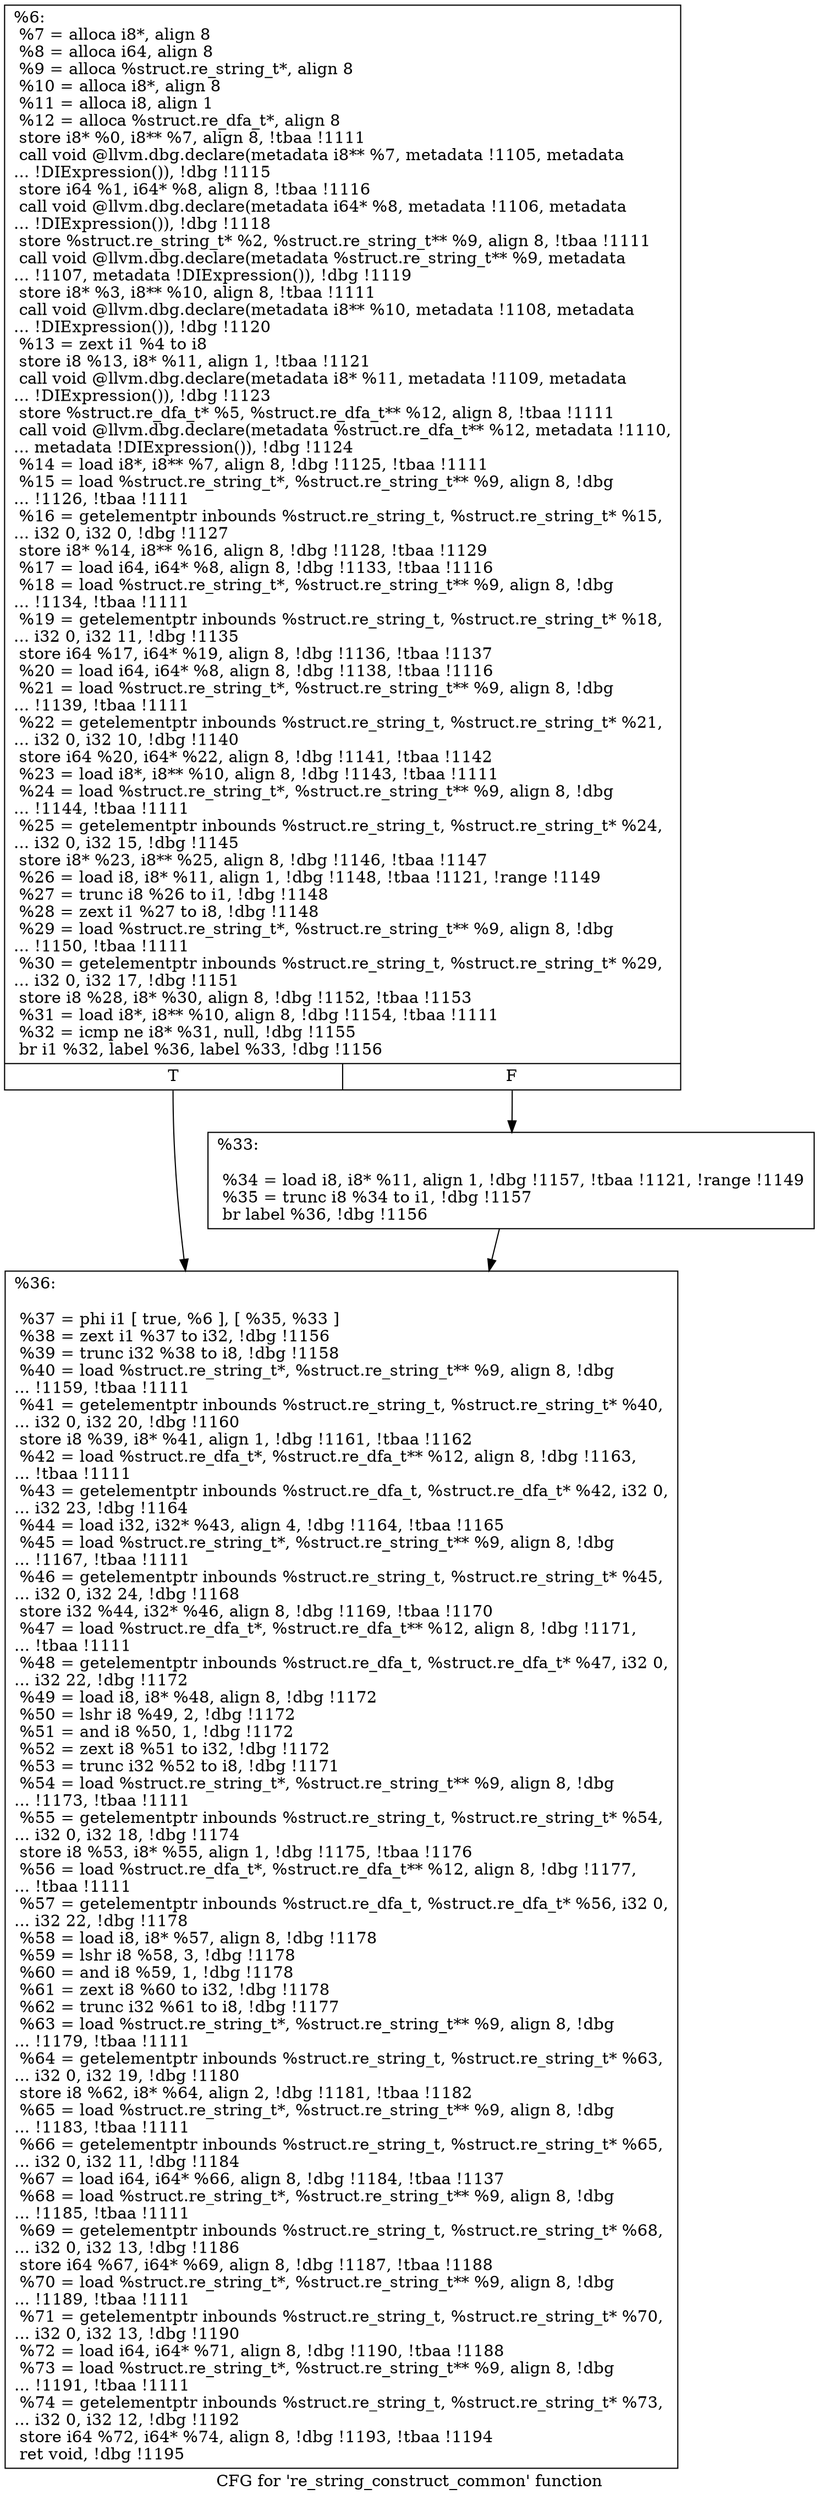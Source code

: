 digraph "CFG for 're_string_construct_common' function" {
	label="CFG for 're_string_construct_common' function";

	Node0xce2300 [shape=record,label="{%6:\l  %7 = alloca i8*, align 8\l  %8 = alloca i64, align 8\l  %9 = alloca %struct.re_string_t*, align 8\l  %10 = alloca i8*, align 8\l  %11 = alloca i8, align 1\l  %12 = alloca %struct.re_dfa_t*, align 8\l  store i8* %0, i8** %7, align 8, !tbaa !1111\l  call void @llvm.dbg.declare(metadata i8** %7, metadata !1105, metadata\l... !DIExpression()), !dbg !1115\l  store i64 %1, i64* %8, align 8, !tbaa !1116\l  call void @llvm.dbg.declare(metadata i64* %8, metadata !1106, metadata\l... !DIExpression()), !dbg !1118\l  store %struct.re_string_t* %2, %struct.re_string_t** %9, align 8, !tbaa !1111\l  call void @llvm.dbg.declare(metadata %struct.re_string_t** %9, metadata\l... !1107, metadata !DIExpression()), !dbg !1119\l  store i8* %3, i8** %10, align 8, !tbaa !1111\l  call void @llvm.dbg.declare(metadata i8** %10, metadata !1108, metadata\l... !DIExpression()), !dbg !1120\l  %13 = zext i1 %4 to i8\l  store i8 %13, i8* %11, align 1, !tbaa !1121\l  call void @llvm.dbg.declare(metadata i8* %11, metadata !1109, metadata\l... !DIExpression()), !dbg !1123\l  store %struct.re_dfa_t* %5, %struct.re_dfa_t** %12, align 8, !tbaa !1111\l  call void @llvm.dbg.declare(metadata %struct.re_dfa_t** %12, metadata !1110,\l... metadata !DIExpression()), !dbg !1124\l  %14 = load i8*, i8** %7, align 8, !dbg !1125, !tbaa !1111\l  %15 = load %struct.re_string_t*, %struct.re_string_t** %9, align 8, !dbg\l... !1126, !tbaa !1111\l  %16 = getelementptr inbounds %struct.re_string_t, %struct.re_string_t* %15,\l... i32 0, i32 0, !dbg !1127\l  store i8* %14, i8** %16, align 8, !dbg !1128, !tbaa !1129\l  %17 = load i64, i64* %8, align 8, !dbg !1133, !tbaa !1116\l  %18 = load %struct.re_string_t*, %struct.re_string_t** %9, align 8, !dbg\l... !1134, !tbaa !1111\l  %19 = getelementptr inbounds %struct.re_string_t, %struct.re_string_t* %18,\l... i32 0, i32 11, !dbg !1135\l  store i64 %17, i64* %19, align 8, !dbg !1136, !tbaa !1137\l  %20 = load i64, i64* %8, align 8, !dbg !1138, !tbaa !1116\l  %21 = load %struct.re_string_t*, %struct.re_string_t** %9, align 8, !dbg\l... !1139, !tbaa !1111\l  %22 = getelementptr inbounds %struct.re_string_t, %struct.re_string_t* %21,\l... i32 0, i32 10, !dbg !1140\l  store i64 %20, i64* %22, align 8, !dbg !1141, !tbaa !1142\l  %23 = load i8*, i8** %10, align 8, !dbg !1143, !tbaa !1111\l  %24 = load %struct.re_string_t*, %struct.re_string_t** %9, align 8, !dbg\l... !1144, !tbaa !1111\l  %25 = getelementptr inbounds %struct.re_string_t, %struct.re_string_t* %24,\l... i32 0, i32 15, !dbg !1145\l  store i8* %23, i8** %25, align 8, !dbg !1146, !tbaa !1147\l  %26 = load i8, i8* %11, align 1, !dbg !1148, !tbaa !1121, !range !1149\l  %27 = trunc i8 %26 to i1, !dbg !1148\l  %28 = zext i1 %27 to i8, !dbg !1148\l  %29 = load %struct.re_string_t*, %struct.re_string_t** %9, align 8, !dbg\l... !1150, !tbaa !1111\l  %30 = getelementptr inbounds %struct.re_string_t, %struct.re_string_t* %29,\l... i32 0, i32 17, !dbg !1151\l  store i8 %28, i8* %30, align 8, !dbg !1152, !tbaa !1153\l  %31 = load i8*, i8** %10, align 8, !dbg !1154, !tbaa !1111\l  %32 = icmp ne i8* %31, null, !dbg !1155\l  br i1 %32, label %36, label %33, !dbg !1156\l|{<s0>T|<s1>F}}"];
	Node0xce2300:s0 -> Node0xce7d10;
	Node0xce2300:s1 -> Node0xce7cc0;
	Node0xce7cc0 [shape=record,label="{%33:\l\l  %34 = load i8, i8* %11, align 1, !dbg !1157, !tbaa !1121, !range !1149\l  %35 = trunc i8 %34 to i1, !dbg !1157\l  br label %36, !dbg !1156\l}"];
	Node0xce7cc0 -> Node0xce7d10;
	Node0xce7d10 [shape=record,label="{%36:\l\l  %37 = phi i1 [ true, %6 ], [ %35, %33 ]\l  %38 = zext i1 %37 to i32, !dbg !1156\l  %39 = trunc i32 %38 to i8, !dbg !1158\l  %40 = load %struct.re_string_t*, %struct.re_string_t** %9, align 8, !dbg\l... !1159, !tbaa !1111\l  %41 = getelementptr inbounds %struct.re_string_t, %struct.re_string_t* %40,\l... i32 0, i32 20, !dbg !1160\l  store i8 %39, i8* %41, align 1, !dbg !1161, !tbaa !1162\l  %42 = load %struct.re_dfa_t*, %struct.re_dfa_t** %12, align 8, !dbg !1163,\l... !tbaa !1111\l  %43 = getelementptr inbounds %struct.re_dfa_t, %struct.re_dfa_t* %42, i32 0,\l... i32 23, !dbg !1164\l  %44 = load i32, i32* %43, align 4, !dbg !1164, !tbaa !1165\l  %45 = load %struct.re_string_t*, %struct.re_string_t** %9, align 8, !dbg\l... !1167, !tbaa !1111\l  %46 = getelementptr inbounds %struct.re_string_t, %struct.re_string_t* %45,\l... i32 0, i32 24, !dbg !1168\l  store i32 %44, i32* %46, align 8, !dbg !1169, !tbaa !1170\l  %47 = load %struct.re_dfa_t*, %struct.re_dfa_t** %12, align 8, !dbg !1171,\l... !tbaa !1111\l  %48 = getelementptr inbounds %struct.re_dfa_t, %struct.re_dfa_t* %47, i32 0,\l... i32 22, !dbg !1172\l  %49 = load i8, i8* %48, align 8, !dbg !1172\l  %50 = lshr i8 %49, 2, !dbg !1172\l  %51 = and i8 %50, 1, !dbg !1172\l  %52 = zext i8 %51 to i32, !dbg !1172\l  %53 = trunc i32 %52 to i8, !dbg !1171\l  %54 = load %struct.re_string_t*, %struct.re_string_t** %9, align 8, !dbg\l... !1173, !tbaa !1111\l  %55 = getelementptr inbounds %struct.re_string_t, %struct.re_string_t* %54,\l... i32 0, i32 18, !dbg !1174\l  store i8 %53, i8* %55, align 1, !dbg !1175, !tbaa !1176\l  %56 = load %struct.re_dfa_t*, %struct.re_dfa_t** %12, align 8, !dbg !1177,\l... !tbaa !1111\l  %57 = getelementptr inbounds %struct.re_dfa_t, %struct.re_dfa_t* %56, i32 0,\l... i32 22, !dbg !1178\l  %58 = load i8, i8* %57, align 8, !dbg !1178\l  %59 = lshr i8 %58, 3, !dbg !1178\l  %60 = and i8 %59, 1, !dbg !1178\l  %61 = zext i8 %60 to i32, !dbg !1178\l  %62 = trunc i32 %61 to i8, !dbg !1177\l  %63 = load %struct.re_string_t*, %struct.re_string_t** %9, align 8, !dbg\l... !1179, !tbaa !1111\l  %64 = getelementptr inbounds %struct.re_string_t, %struct.re_string_t* %63,\l... i32 0, i32 19, !dbg !1180\l  store i8 %62, i8* %64, align 2, !dbg !1181, !tbaa !1182\l  %65 = load %struct.re_string_t*, %struct.re_string_t** %9, align 8, !dbg\l... !1183, !tbaa !1111\l  %66 = getelementptr inbounds %struct.re_string_t, %struct.re_string_t* %65,\l... i32 0, i32 11, !dbg !1184\l  %67 = load i64, i64* %66, align 8, !dbg !1184, !tbaa !1137\l  %68 = load %struct.re_string_t*, %struct.re_string_t** %9, align 8, !dbg\l... !1185, !tbaa !1111\l  %69 = getelementptr inbounds %struct.re_string_t, %struct.re_string_t* %68,\l... i32 0, i32 13, !dbg !1186\l  store i64 %67, i64* %69, align 8, !dbg !1187, !tbaa !1188\l  %70 = load %struct.re_string_t*, %struct.re_string_t** %9, align 8, !dbg\l... !1189, !tbaa !1111\l  %71 = getelementptr inbounds %struct.re_string_t, %struct.re_string_t* %70,\l... i32 0, i32 13, !dbg !1190\l  %72 = load i64, i64* %71, align 8, !dbg !1190, !tbaa !1188\l  %73 = load %struct.re_string_t*, %struct.re_string_t** %9, align 8, !dbg\l... !1191, !tbaa !1111\l  %74 = getelementptr inbounds %struct.re_string_t, %struct.re_string_t* %73,\l... i32 0, i32 12, !dbg !1192\l  store i64 %72, i64* %74, align 8, !dbg !1193, !tbaa !1194\l  ret void, !dbg !1195\l}"];
}
